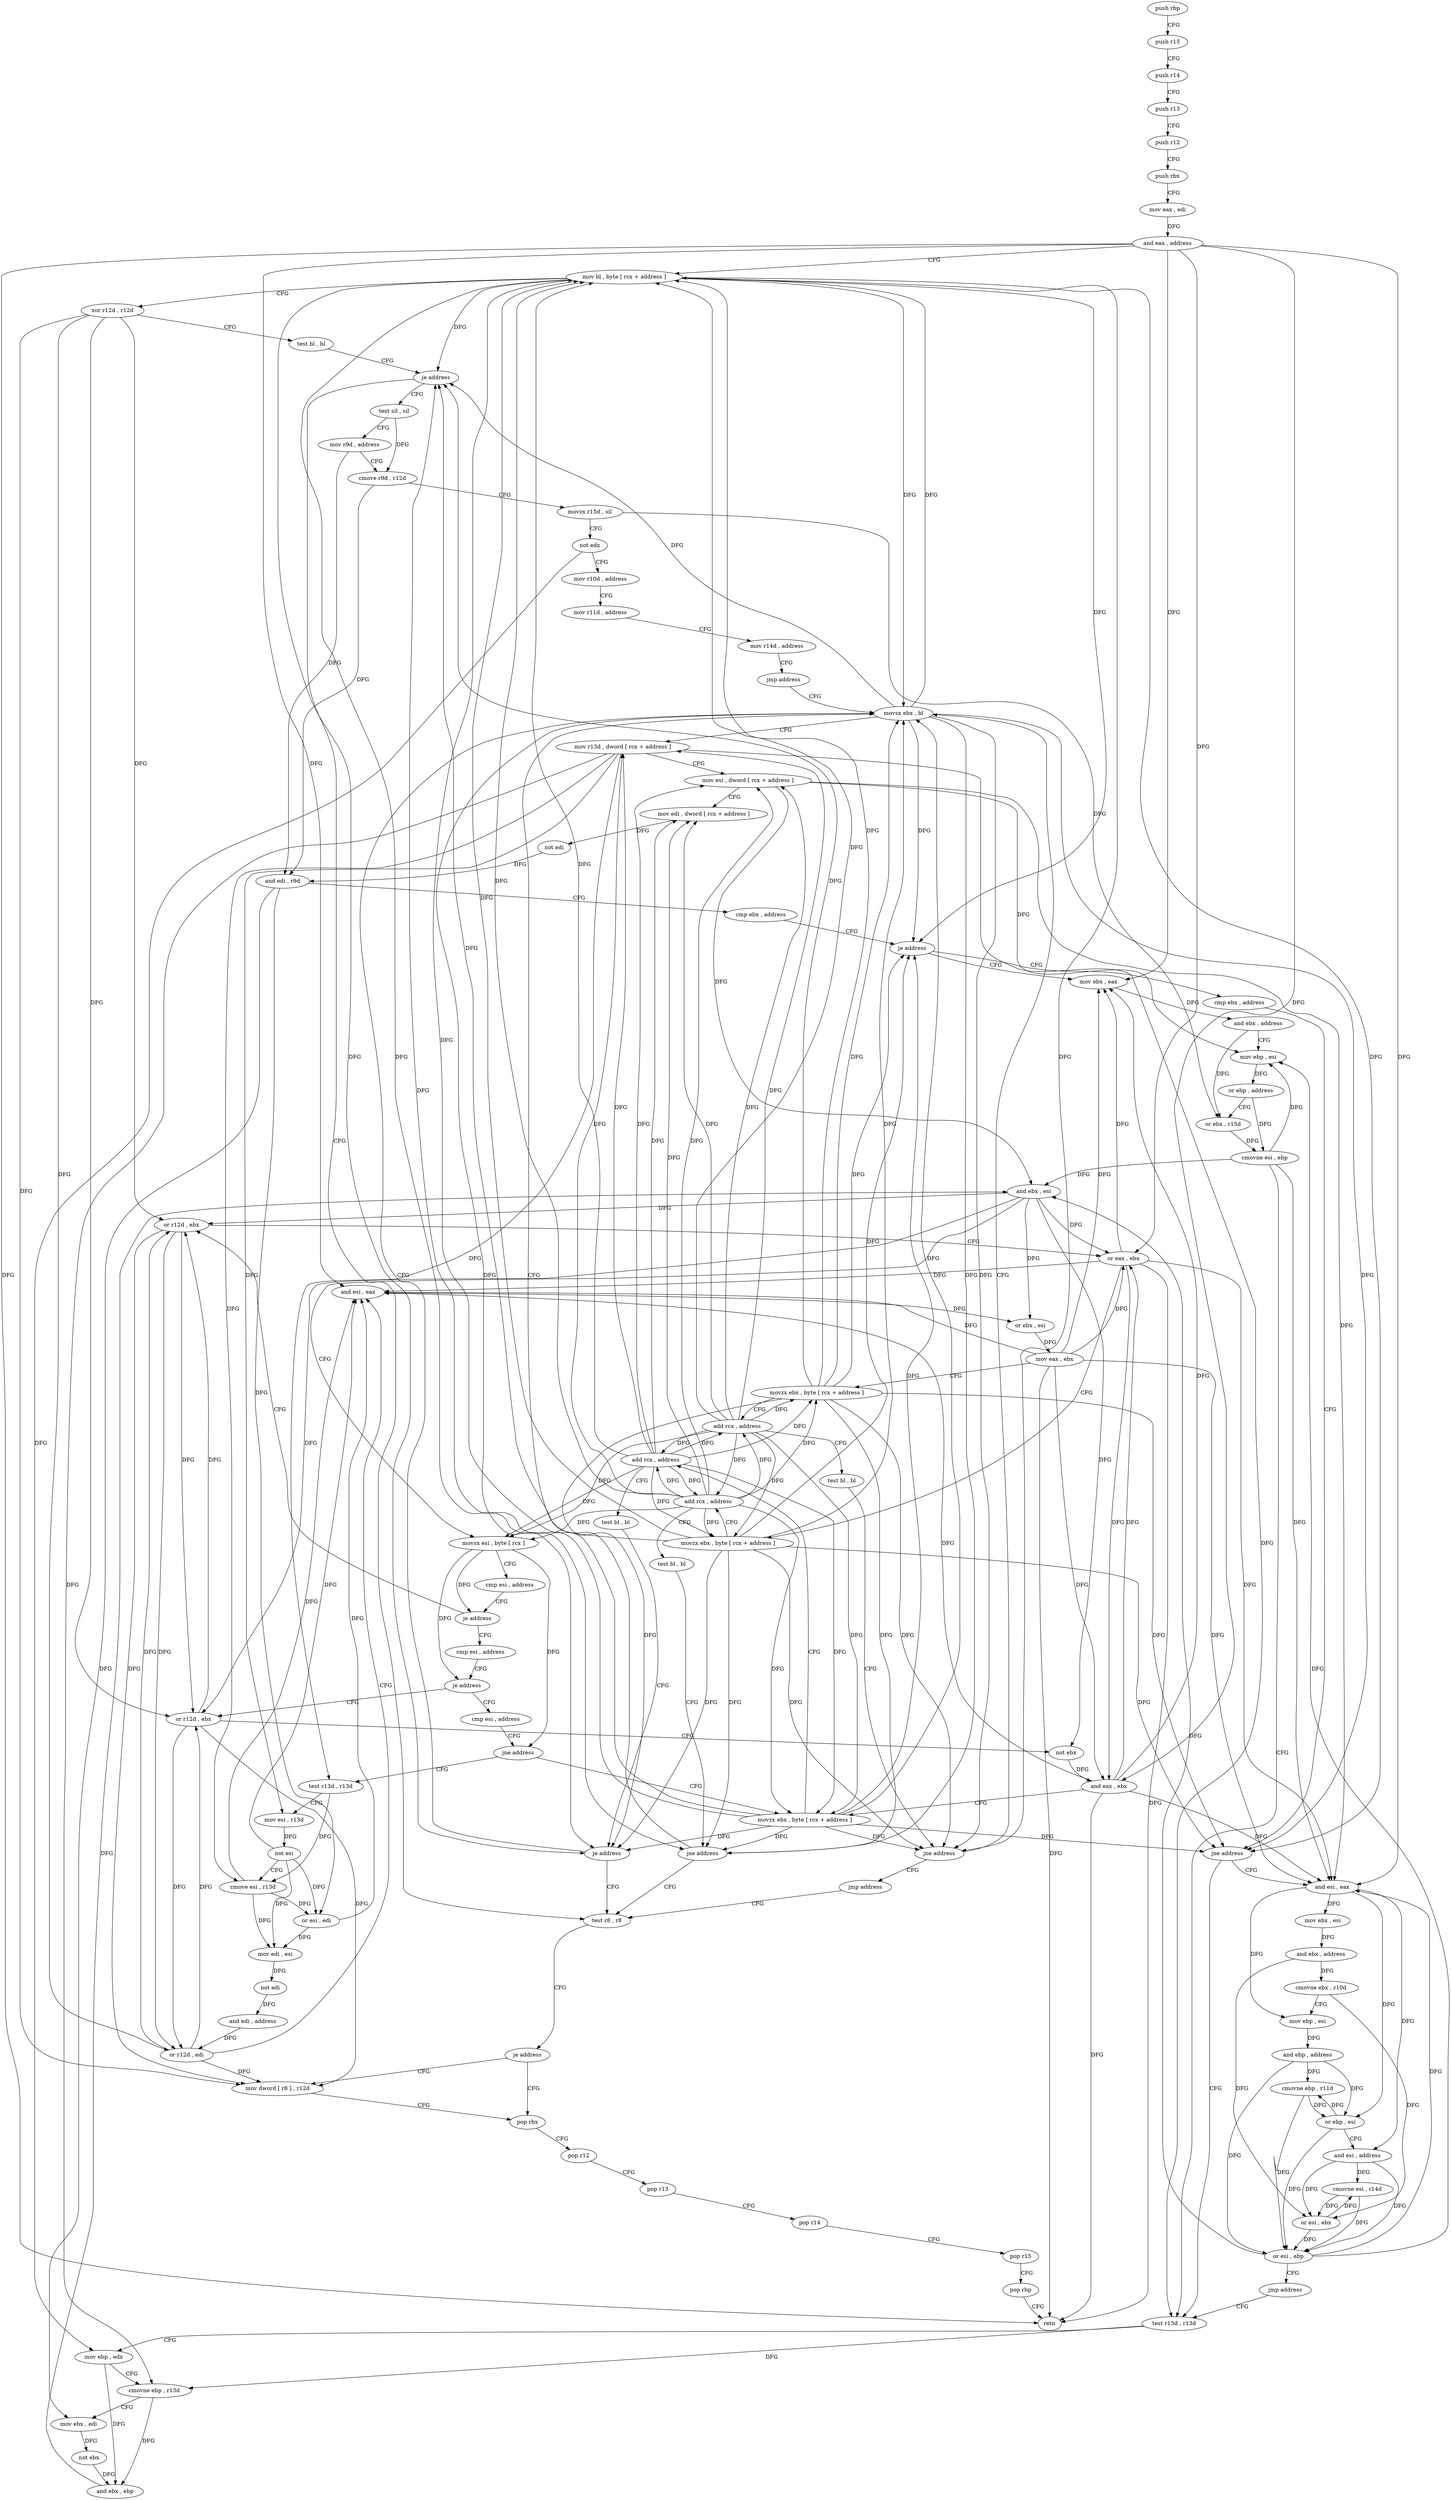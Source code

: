 digraph "func" {
"4295056" [label = "push rbp" ]
"4295057" [label = "push r15" ]
"4295059" [label = "push r14" ]
"4295061" [label = "push r13" ]
"4295063" [label = "push r12" ]
"4295065" [label = "push rbx" ]
"4295066" [label = "mov eax , edi" ]
"4295068" [label = "and eax , address" ]
"4295073" [label = "mov bl , byte [ rcx + address ]" ]
"4295076" [label = "xor r12d , r12d" ]
"4295079" [label = "test bl , bl" ]
"4295081" [label = "je address" ]
"4295365" [label = "test r8 , r8" ]
"4295087" [label = "test sil , sil" ]
"4295368" [label = "je address" ]
"4295373" [label = "pop rbx" ]
"4295370" [label = "mov dword [ r8 ] , r12d" ]
"4295090" [label = "mov r9d , address" ]
"4295096" [label = "cmove r9d , r12d" ]
"4295100" [label = "movzx r15d , sil" ]
"4295104" [label = "not edx" ]
"4295106" [label = "mov r10d , address" ]
"4295112" [label = "mov r11d , address" ]
"4295118" [label = "mov r14d , address" ]
"4295124" [label = "jmp address" ]
"4295159" [label = "movsx ebx , bl" ]
"4295374" [label = "pop r12" ]
"4295376" [label = "pop r13" ]
"4295378" [label = "pop r14" ]
"4295380" [label = "pop r15" ]
"4295382" [label = "pop rbp" ]
"4295383" [label = "retn" ]
"4295162" [label = "mov r13d , dword [ rcx + address ]" ]
"4295166" [label = "mov esi , dword [ rcx + address ]" ]
"4295169" [label = "mov edi , dword [ rcx + address ]" ]
"4295172" [label = "not edi" ]
"4295174" [label = "and edi , r9d" ]
"4295177" [label = "cmp ebx , address" ]
"4295180" [label = "je address" ]
"4295232" [label = "mov ebx , eax" ]
"4295182" [label = "cmp ebx , address" ]
"4295234" [label = "and ebx , address" ]
"4295237" [label = "mov ebp , esi" ]
"4295239" [label = "or ebp , address" ]
"4295242" [label = "or ebx , r15d" ]
"4295245" [label = "cmovne esi , ebp" ]
"4295248" [label = "test r13d , r13d" ]
"4295185" [label = "jne address" ]
"4295187" [label = "and esi , eax" ]
"4295344" [label = "or r12d , ebx" ]
"4295347" [label = "or eax , ebx" ]
"4295349" [label = "movzx ebx , byte [ rcx + address ]" ]
"4295353" [label = "add rcx , address" ]
"4295357" [label = "test bl , bl" ]
"4295359" [label = "jne address" ]
"4295273" [label = "cmp esi , address" ]
"4295276" [label = "je address" ]
"4295136" [label = "or r12d , ebx" ]
"4295282" [label = "cmp esi , address" ]
"4295251" [label = "mov ebp , edx" ]
"4295253" [label = "cmovne ebp , r13d" ]
"4295257" [label = "mov ebx , edi" ]
"4295259" [label = "not ebx" ]
"4295261" [label = "and ebx , ebp" ]
"4295263" [label = "and ebx , esi" ]
"4295265" [label = "movsx esi , byte [ rcx ]" ]
"4295268" [label = "cmp esi , address" ]
"4295271" [label = "je address" ]
"4295189" [label = "mov ebx , esi" ]
"4295191" [label = "and ebx , address" ]
"4295197" [label = "cmovne ebx , r10d" ]
"4295201" [label = "mov ebp , esi" ]
"4295203" [label = "and ebp , address" ]
"4295209" [label = "cmovne ebp , r11d" ]
"4295213" [label = "or ebp , esi" ]
"4295215" [label = "and esi , address" ]
"4295218" [label = "cmovne esi , r14d" ]
"4295222" [label = "or esi , ebx" ]
"4295224" [label = "or esi , ebp" ]
"4295226" [label = "jmp address" ]
"4295139" [label = "not ebx" ]
"4295141" [label = "and eax , ebx" ]
"4295143" [label = "movzx ebx , byte [ rcx + address ]" ]
"4295285" [label = "jne address" ]
"4295291" [label = "test r13d , r13d" ]
"4295147" [label = "add rcx , address" ]
"4295151" [label = "test bl , bl" ]
"4295153" [label = "je address" ]
"4295294" [label = "mov esi , r13d" ]
"4295297" [label = "not esi" ]
"4295299" [label = "cmove esi , r13d" ]
"4295303" [label = "or esi , edi" ]
"4295305" [label = "mov edi , esi" ]
"4295307" [label = "not edi" ]
"4295309" [label = "and edi , address" ]
"4295315" [label = "or r12d , edi" ]
"4295318" [label = "and esi , eax" ]
"4295320" [label = "or ebx , esi" ]
"4295322" [label = "mov eax , ebx" ]
"4295324" [label = "movzx ebx , byte [ rcx + address ]" ]
"4295328" [label = "add rcx , address" ]
"4295332" [label = "test bl , bl" ]
"4295334" [label = "jne address" ]
"4295340" [label = "jmp address" ]
"4295056" -> "4295057" [ label = "CFG" ]
"4295057" -> "4295059" [ label = "CFG" ]
"4295059" -> "4295061" [ label = "CFG" ]
"4295061" -> "4295063" [ label = "CFG" ]
"4295063" -> "4295065" [ label = "CFG" ]
"4295065" -> "4295066" [ label = "CFG" ]
"4295066" -> "4295068" [ label = "DFG" ]
"4295068" -> "4295073" [ label = "CFG" ]
"4295068" -> "4295383" [ label = "DFG" ]
"4295068" -> "4295232" [ label = "DFG" ]
"4295068" -> "4295187" [ label = "DFG" ]
"4295068" -> "4295347" [ label = "DFG" ]
"4295068" -> "4295141" [ label = "DFG" ]
"4295068" -> "4295318" [ label = "DFG" ]
"4295073" -> "4295076" [ label = "CFG" ]
"4295073" -> "4295081" [ label = "DFG" ]
"4295073" -> "4295159" [ label = "DFG" ]
"4295073" -> "4295180" [ label = "DFG" ]
"4295073" -> "4295185" [ label = "DFG" ]
"4295073" -> "4295359" [ label = "DFG" ]
"4295073" -> "4295153" [ label = "DFG" ]
"4295073" -> "4295334" [ label = "DFG" ]
"4295076" -> "4295079" [ label = "CFG" ]
"4295076" -> "4295370" [ label = "DFG" ]
"4295076" -> "4295344" [ label = "DFG" ]
"4295076" -> "4295136" [ label = "DFG" ]
"4295076" -> "4295315" [ label = "DFG" ]
"4295079" -> "4295081" [ label = "CFG" ]
"4295081" -> "4295365" [ label = "CFG" ]
"4295081" -> "4295087" [ label = "CFG" ]
"4295365" -> "4295368" [ label = "CFG" ]
"4295087" -> "4295090" [ label = "CFG" ]
"4295087" -> "4295096" [ label = "DFG" ]
"4295368" -> "4295373" [ label = "CFG" ]
"4295368" -> "4295370" [ label = "CFG" ]
"4295373" -> "4295374" [ label = "CFG" ]
"4295370" -> "4295373" [ label = "CFG" ]
"4295090" -> "4295096" [ label = "CFG" ]
"4295090" -> "4295174" [ label = "DFG" ]
"4295096" -> "4295100" [ label = "CFG" ]
"4295096" -> "4295174" [ label = "DFG" ]
"4295100" -> "4295104" [ label = "CFG" ]
"4295100" -> "4295242" [ label = "DFG" ]
"4295104" -> "4295106" [ label = "CFG" ]
"4295104" -> "4295251" [ label = "DFG" ]
"4295106" -> "4295112" [ label = "CFG" ]
"4295112" -> "4295118" [ label = "CFG" ]
"4295118" -> "4295124" [ label = "CFG" ]
"4295124" -> "4295159" [ label = "CFG" ]
"4295159" -> "4295162" [ label = "CFG" ]
"4295159" -> "4295081" [ label = "DFG" ]
"4295159" -> "4295073" [ label = "DFG" ]
"4295159" -> "4295180" [ label = "DFG" ]
"4295159" -> "4295185" [ label = "DFG" ]
"4295159" -> "4295359" [ label = "DFG" ]
"4295159" -> "4295153" [ label = "DFG" ]
"4295159" -> "4295334" [ label = "DFG" ]
"4295374" -> "4295376" [ label = "CFG" ]
"4295376" -> "4295378" [ label = "CFG" ]
"4295378" -> "4295380" [ label = "CFG" ]
"4295380" -> "4295382" [ label = "CFG" ]
"4295382" -> "4295383" [ label = "CFG" ]
"4295162" -> "4295166" [ label = "CFG" ]
"4295162" -> "4295248" [ label = "DFG" ]
"4295162" -> "4295253" [ label = "DFG" ]
"4295162" -> "4295291" [ label = "DFG" ]
"4295162" -> "4295294" [ label = "DFG" ]
"4295162" -> "4295299" [ label = "DFG" ]
"4295166" -> "4295169" [ label = "CFG" ]
"4295166" -> "4295237" [ label = "DFG" ]
"4295166" -> "4295187" [ label = "DFG" ]
"4295166" -> "4295263" [ label = "DFG" ]
"4295169" -> "4295172" [ label = "DFG" ]
"4295172" -> "4295174" [ label = "DFG" ]
"4295174" -> "4295177" [ label = "CFG" ]
"4295174" -> "4295257" [ label = "DFG" ]
"4295174" -> "4295303" [ label = "DFG" ]
"4295177" -> "4295180" [ label = "CFG" ]
"4295180" -> "4295232" [ label = "CFG" ]
"4295180" -> "4295182" [ label = "CFG" ]
"4295232" -> "4295234" [ label = "DFG" ]
"4295182" -> "4295185" [ label = "CFG" ]
"4295234" -> "4295237" [ label = "CFG" ]
"4295234" -> "4295242" [ label = "DFG" ]
"4295237" -> "4295239" [ label = "DFG" ]
"4295239" -> "4295242" [ label = "CFG" ]
"4295239" -> "4295245" [ label = "DFG" ]
"4295242" -> "4295245" [ label = "DFG" ]
"4295245" -> "4295248" [ label = "CFG" ]
"4295245" -> "4295237" [ label = "DFG" ]
"4295245" -> "4295187" [ label = "DFG" ]
"4295245" -> "4295263" [ label = "DFG" ]
"4295248" -> "4295251" [ label = "CFG" ]
"4295248" -> "4295253" [ label = "DFG" ]
"4295185" -> "4295248" [ label = "CFG" ]
"4295185" -> "4295187" [ label = "CFG" ]
"4295187" -> "4295189" [ label = "DFG" ]
"4295187" -> "4295201" [ label = "DFG" ]
"4295187" -> "4295213" [ label = "DFG" ]
"4295187" -> "4295215" [ label = "DFG" ]
"4295344" -> "4295347" [ label = "CFG" ]
"4295344" -> "4295370" [ label = "DFG" ]
"4295344" -> "4295136" [ label = "DFG" ]
"4295344" -> "4295315" [ label = "DFG" ]
"4295347" -> "4295349" [ label = "CFG" ]
"4295347" -> "4295232" [ label = "DFG" ]
"4295347" -> "4295187" [ label = "DFG" ]
"4295347" -> "4295383" [ label = "DFG" ]
"4295347" -> "4295141" [ label = "DFG" ]
"4295347" -> "4295318" [ label = "DFG" ]
"4295349" -> "4295353" [ label = "CFG" ]
"4295349" -> "4295081" [ label = "DFG" ]
"4295349" -> "4295159" [ label = "DFG" ]
"4295349" -> "4295180" [ label = "DFG" ]
"4295349" -> "4295185" [ label = "DFG" ]
"4295349" -> "4295073" [ label = "DFG" ]
"4295349" -> "4295359" [ label = "DFG" ]
"4295349" -> "4295153" [ label = "DFG" ]
"4295349" -> "4295334" [ label = "DFG" ]
"4295353" -> "4295357" [ label = "CFG" ]
"4295353" -> "4295073" [ label = "DFG" ]
"4295353" -> "4295162" [ label = "DFG" ]
"4295353" -> "4295166" [ label = "DFG" ]
"4295353" -> "4295169" [ label = "DFG" ]
"4295353" -> "4295265" [ label = "DFG" ]
"4295353" -> "4295349" [ label = "DFG" ]
"4295353" -> "4295143" [ label = "DFG" ]
"4295353" -> "4295147" [ label = "DFG" ]
"4295353" -> "4295324" [ label = "DFG" ]
"4295353" -> "4295328" [ label = "DFG" ]
"4295357" -> "4295359" [ label = "CFG" ]
"4295359" -> "4295159" [ label = "CFG" ]
"4295359" -> "4295365" [ label = "CFG" ]
"4295273" -> "4295276" [ label = "CFG" ]
"4295276" -> "4295136" [ label = "CFG" ]
"4295276" -> "4295282" [ label = "CFG" ]
"4295136" -> "4295139" [ label = "CFG" ]
"4295136" -> "4295370" [ label = "DFG" ]
"4295136" -> "4295344" [ label = "DFG" ]
"4295136" -> "4295315" [ label = "DFG" ]
"4295282" -> "4295285" [ label = "CFG" ]
"4295251" -> "4295253" [ label = "CFG" ]
"4295251" -> "4295261" [ label = "DFG" ]
"4295253" -> "4295257" [ label = "CFG" ]
"4295253" -> "4295261" [ label = "DFG" ]
"4295257" -> "4295259" [ label = "DFG" ]
"4295259" -> "4295261" [ label = "DFG" ]
"4295261" -> "4295263" [ label = "DFG" ]
"4295263" -> "4295265" [ label = "CFG" ]
"4295263" -> "4295344" [ label = "DFG" ]
"4295263" -> "4295347" [ label = "DFG" ]
"4295263" -> "4295136" [ label = "DFG" ]
"4295263" -> "4295139" [ label = "DFG" ]
"4295263" -> "4295320" [ label = "DFG" ]
"4295265" -> "4295268" [ label = "CFG" ]
"4295265" -> "4295271" [ label = "DFG" ]
"4295265" -> "4295276" [ label = "DFG" ]
"4295265" -> "4295285" [ label = "DFG" ]
"4295268" -> "4295271" [ label = "CFG" ]
"4295271" -> "4295344" [ label = "CFG" ]
"4295271" -> "4295273" [ label = "CFG" ]
"4295189" -> "4295191" [ label = "DFG" ]
"4295191" -> "4295197" [ label = "DFG" ]
"4295191" -> "4295222" [ label = "DFG" ]
"4295197" -> "4295201" [ label = "CFG" ]
"4295197" -> "4295222" [ label = "DFG" ]
"4295201" -> "4295203" [ label = "DFG" ]
"4295203" -> "4295209" [ label = "DFG" ]
"4295203" -> "4295213" [ label = "DFG" ]
"4295203" -> "4295224" [ label = "DFG" ]
"4295209" -> "4295213" [ label = "DFG" ]
"4295209" -> "4295224" [ label = "DFG" ]
"4295213" -> "4295215" [ label = "CFG" ]
"4295213" -> "4295209" [ label = "DFG" ]
"4295213" -> "4295224" [ label = "DFG" ]
"4295215" -> "4295218" [ label = "DFG" ]
"4295215" -> "4295222" [ label = "DFG" ]
"4295215" -> "4295224" [ label = "DFG" ]
"4295218" -> "4295222" [ label = "DFG" ]
"4295218" -> "4295224" [ label = "DFG" ]
"4295222" -> "4295224" [ label = "DFG" ]
"4295222" -> "4295218" [ label = "DFG" ]
"4295224" -> "4295226" [ label = "CFG" ]
"4295224" -> "4295237" [ label = "DFG" ]
"4295224" -> "4295263" [ label = "DFG" ]
"4295224" -> "4295187" [ label = "DFG" ]
"4295226" -> "4295248" [ label = "CFG" ]
"4295139" -> "4295141" [ label = "DFG" ]
"4295141" -> "4295143" [ label = "CFG" ]
"4295141" -> "4295232" [ label = "DFG" ]
"4295141" -> "4295187" [ label = "DFG" ]
"4295141" -> "4295383" [ label = "DFG" ]
"4295141" -> "4295347" [ label = "DFG" ]
"4295141" -> "4295318" [ label = "DFG" ]
"4295143" -> "4295147" [ label = "CFG" ]
"4295143" -> "4295081" [ label = "DFG" ]
"4295143" -> "4295159" [ label = "DFG" ]
"4295143" -> "4295180" [ label = "DFG" ]
"4295143" -> "4295185" [ label = "DFG" ]
"4295143" -> "4295359" [ label = "DFG" ]
"4295143" -> "4295073" [ label = "DFG" ]
"4295143" -> "4295153" [ label = "DFG" ]
"4295143" -> "4295334" [ label = "DFG" ]
"4295285" -> "4295143" [ label = "CFG" ]
"4295285" -> "4295291" [ label = "CFG" ]
"4295291" -> "4295294" [ label = "CFG" ]
"4295291" -> "4295299" [ label = "DFG" ]
"4295147" -> "4295151" [ label = "CFG" ]
"4295147" -> "4295073" [ label = "DFG" ]
"4295147" -> "4295162" [ label = "DFG" ]
"4295147" -> "4295166" [ label = "DFG" ]
"4295147" -> "4295169" [ label = "DFG" ]
"4295147" -> "4295265" [ label = "DFG" ]
"4295147" -> "4295349" [ label = "DFG" ]
"4295147" -> "4295353" [ label = "DFG" ]
"4295147" -> "4295143" [ label = "DFG" ]
"4295147" -> "4295324" [ label = "DFG" ]
"4295147" -> "4295328" [ label = "DFG" ]
"4295151" -> "4295153" [ label = "CFG" ]
"4295153" -> "4295365" [ label = "CFG" ]
"4295153" -> "4295159" [ label = "CFG" ]
"4295294" -> "4295297" [ label = "DFG" ]
"4295297" -> "4295299" [ label = "CFG" ]
"4295297" -> "4295303" [ label = "DFG" ]
"4295297" -> "4295305" [ label = "DFG" ]
"4295297" -> "4295318" [ label = "DFG" ]
"4295299" -> "4295303" [ label = "DFG" ]
"4295299" -> "4295305" [ label = "DFG" ]
"4295299" -> "4295318" [ label = "DFG" ]
"4295303" -> "4295305" [ label = "DFG" ]
"4295303" -> "4295318" [ label = "DFG" ]
"4295305" -> "4295307" [ label = "DFG" ]
"4295307" -> "4295309" [ label = "DFG" ]
"4295309" -> "4295315" [ label = "DFG" ]
"4295315" -> "4295318" [ label = "CFG" ]
"4295315" -> "4295370" [ label = "DFG" ]
"4295315" -> "4295344" [ label = "DFG" ]
"4295315" -> "4295136" [ label = "DFG" ]
"4295318" -> "4295320" [ label = "DFG" ]
"4295320" -> "4295322" [ label = "DFG" ]
"4295322" -> "4295324" [ label = "CFG" ]
"4295322" -> "4295232" [ label = "DFG" ]
"4295322" -> "4295187" [ label = "DFG" ]
"4295322" -> "4295318" [ label = "DFG" ]
"4295322" -> "4295383" [ label = "DFG" ]
"4295322" -> "4295347" [ label = "DFG" ]
"4295322" -> "4295141" [ label = "DFG" ]
"4295324" -> "4295328" [ label = "CFG" ]
"4295324" -> "4295081" [ label = "DFG" ]
"4295324" -> "4295159" [ label = "DFG" ]
"4295324" -> "4295180" [ label = "DFG" ]
"4295324" -> "4295185" [ label = "DFG" ]
"4295324" -> "4295359" [ label = "DFG" ]
"4295324" -> "4295153" [ label = "DFG" ]
"4295324" -> "4295073" [ label = "DFG" ]
"4295324" -> "4295334" [ label = "DFG" ]
"4295328" -> "4295332" [ label = "CFG" ]
"4295328" -> "4295073" [ label = "DFG" ]
"4295328" -> "4295162" [ label = "DFG" ]
"4295328" -> "4295166" [ label = "DFG" ]
"4295328" -> "4295169" [ label = "DFG" ]
"4295328" -> "4295265" [ label = "DFG" ]
"4295328" -> "4295349" [ label = "DFG" ]
"4295328" -> "4295353" [ label = "DFG" ]
"4295328" -> "4295143" [ label = "DFG" ]
"4295328" -> "4295147" [ label = "DFG" ]
"4295328" -> "4295324" [ label = "DFG" ]
"4295332" -> "4295334" [ label = "CFG" ]
"4295334" -> "4295159" [ label = "CFG" ]
"4295334" -> "4295340" [ label = "CFG" ]
"4295340" -> "4295365" [ label = "CFG" ]
}
